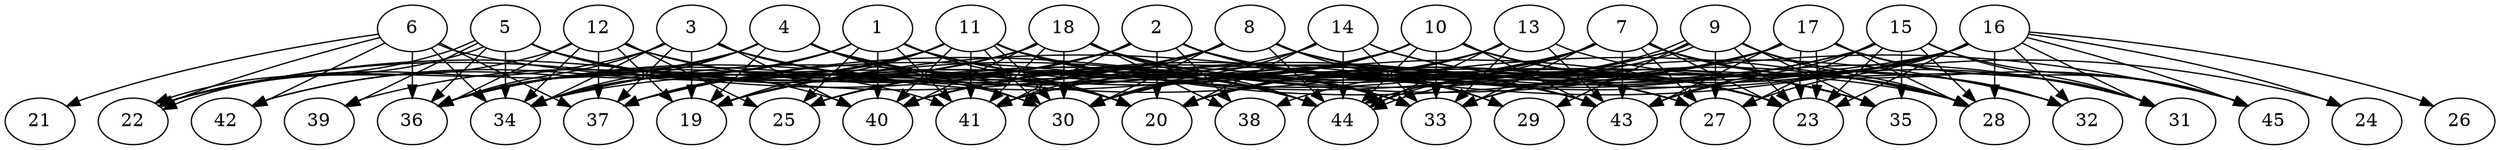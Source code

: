 // DAG automatically generated by daggen at Thu Oct  3 14:07:24 2019
// ./daggen --dot -n 45 --ccr 0.3 --fat 0.9 --regular 0.5 --density 0.6 --mindata 5242880 --maxdata 52428800 
digraph G {
  1 [size="65365333", alpha="0.18", expect_size="19609600"] 
  1 -> 20 [size ="19609600"]
  1 -> 25 [size ="19609600"]
  1 -> 27 [size ="19609600"]
  1 -> 33 [size ="19609600"]
  1 -> 34 [size ="19609600"]
  1 -> 36 [size ="19609600"]
  1 -> 40 [size ="19609600"]
  1 -> 41 [size ="19609600"]
  1 -> 42 [size ="19609600"]
  1 -> 44 [size ="19609600"]
  2 [size="102174720", alpha="0.17", expect_size="30652416"] 
  2 -> 19 [size ="30652416"]
  2 -> 20 [size ="30652416"]
  2 -> 22 [size ="30652416"]
  2 -> 23 [size ="30652416"]
  2 -> 27 [size ="30652416"]
  2 -> 28 [size ="30652416"]
  2 -> 29 [size ="30652416"]
  2 -> 34 [size ="30652416"]
  2 -> 35 [size ="30652416"]
  2 -> 36 [size ="30652416"]
  2 -> 37 [size ="30652416"]
  2 -> 38 [size ="30652416"]
  2 -> 41 [size ="30652416"]
  2 -> 43 [size ="30652416"]
  3 [size="85988693", alpha="0.18", expect_size="25796608"] 
  3 -> 19 [size ="25796608"]
  3 -> 20 [size ="25796608"]
  3 -> 22 [size ="25796608"]
  3 -> 23 [size ="25796608"]
  3 -> 34 [size ="25796608"]
  3 -> 36 [size ="25796608"]
  3 -> 37 [size ="25796608"]
  3 -> 40 [size ="25796608"]
  3 -> 43 [size ="25796608"]
  4 [size="159320747", alpha="0.07", expect_size="47796224"] 
  4 -> 19 [size ="47796224"]
  4 -> 20 [size ="47796224"]
  4 -> 22 [size ="47796224"]
  4 -> 28 [size ="47796224"]
  4 -> 30 [size ="47796224"]
  4 -> 34 [size ="47796224"]
  4 -> 36 [size ="47796224"]
  4 -> 43 [size ="47796224"]
  5 [size="171690667", alpha="0.12", expect_size="51507200"] 
  5 -> 20 [size ="51507200"]
  5 -> 22 [size ="51507200"]
  5 -> 22 [size ="51507200"]
  5 -> 34 [size ="51507200"]
  5 -> 36 [size ="51507200"]
  5 -> 39 [size ="51507200"]
  5 -> 40 [size ="51507200"]
  5 -> 41 [size ="51507200"]
  5 -> 44 [size ="51507200"]
  6 [size="39980373", alpha="0.07", expect_size="11994112"] 
  6 -> 21 [size ="11994112"]
  6 -> 22 [size ="11994112"]
  6 -> 28 [size ="11994112"]
  6 -> 34 [size ="11994112"]
  6 -> 36 [size ="11994112"]
  6 -> 37 [size ="11994112"]
  6 -> 42 [size ="11994112"]
  7 [size="131474773", alpha="0.14", expect_size="39442432"] 
  7 -> 20 [size ="39442432"]
  7 -> 23 [size ="39442432"]
  7 -> 25 [size ="39442432"]
  7 -> 27 [size ="39442432"]
  7 -> 28 [size ="39442432"]
  7 -> 31 [size ="39442432"]
  7 -> 33 [size ="39442432"]
  7 -> 37 [size ="39442432"]
  7 -> 38 [size ="39442432"]
  7 -> 40 [size ="39442432"]
  7 -> 43 [size ="39442432"]
  7 -> 44 [size ="39442432"]
  7 -> 45 [size ="39442432"]
  8 [size="173373440", alpha="0.03", expect_size="52012032"] 
  8 -> 22 [size ="52012032"]
  8 -> 23 [size ="52012032"]
  8 -> 24 [size ="52012032"]
  8 -> 25 [size ="52012032"]
  8 -> 29 [size ="52012032"]
  8 -> 30 [size ="52012032"]
  8 -> 31 [size ="52012032"]
  8 -> 36 [size ="52012032"]
  8 -> 41 [size ="52012032"]
  8 -> 44 [size ="52012032"]
  9 [size="106185387", alpha="0.17", expect_size="31855616"] 
  9 -> 19 [size ="31855616"]
  9 -> 23 [size ="31855616"]
  9 -> 27 [size ="31855616"]
  9 -> 28 [size ="31855616"]
  9 -> 29 [size ="31855616"]
  9 -> 30 [size ="31855616"]
  9 -> 32 [size ="31855616"]
  9 -> 35 [size ="31855616"]
  9 -> 44 [size ="31855616"]
  9 -> 44 [size ="31855616"]
  10 [size="24425813", alpha="0.19", expect_size="7327744"] 
  10 -> 19 [size ="7327744"]
  10 -> 25 [size ="7327744"]
  10 -> 30 [size ="7327744"]
  10 -> 31 [size ="7327744"]
  10 -> 32 [size ="7327744"]
  10 -> 33 [size ="7327744"]
  10 -> 34 [size ="7327744"]
  10 -> 35 [size ="7327744"]
  10 -> 43 [size ="7327744"]
  10 -> 44 [size ="7327744"]
  11 [size="18111147", alpha="0.16", expect_size="5433344"] 
  11 -> 19 [size ="5433344"]
  11 -> 30 [size ="5433344"]
  11 -> 30 [size ="5433344"]
  11 -> 32 [size ="5433344"]
  11 -> 33 [size ="5433344"]
  11 -> 34 [size ="5433344"]
  11 -> 37 [size ="5433344"]
  11 -> 40 [size ="5433344"]
  11 -> 41 [size ="5433344"]
  11 -> 42 [size ="5433344"]
  11 -> 44 [size ="5433344"]
  11 -> 45 [size ="5433344"]
  12 [size="161727147", alpha="0.16", expect_size="48518144"] 
  12 -> 19 [size ="48518144"]
  12 -> 22 [size ="48518144"]
  12 -> 25 [size ="48518144"]
  12 -> 30 [size ="48518144"]
  12 -> 33 [size ="48518144"]
  12 -> 34 [size ="48518144"]
  12 -> 36 [size ="48518144"]
  12 -> 37 [size ="48518144"]
  13 [size="134795947", alpha="0.05", expect_size="40438784"] 
  13 -> 20 [size ="40438784"]
  13 -> 28 [size ="40438784"]
  13 -> 33 [size ="40438784"]
  13 -> 40 [size ="40438784"]
  13 -> 43 [size ="40438784"]
  13 -> 44 [size ="40438784"]
  14 [size="122545493", alpha="0.04", expect_size="36763648"] 
  14 -> 20 [size ="36763648"]
  14 -> 23 [size ="36763648"]
  14 -> 30 [size ="36763648"]
  14 -> 33 [size ="36763648"]
  14 -> 35 [size ="36763648"]
  14 -> 36 [size ="36763648"]
  14 -> 44 [size ="36763648"]
  15 [size="19196587", alpha="0.19", expect_size="5758976"] 
  15 -> 23 [size ="5758976"]
  15 -> 27 [size ="5758976"]
  15 -> 28 [size ="5758976"]
  15 -> 30 [size ="5758976"]
  15 -> 31 [size ="5758976"]
  15 -> 35 [size ="5758976"]
  15 -> 40 [size ="5758976"]
  15 -> 41 [size ="5758976"]
  15 -> 43 [size ="5758976"]
  15 -> 45 [size ="5758976"]
  16 [size="115650560", alpha="0.05", expect_size="34695168"] 
  16 -> 19 [size ="34695168"]
  16 -> 20 [size ="34695168"]
  16 -> 23 [size ="34695168"]
  16 -> 24 [size ="34695168"]
  16 -> 26 [size ="34695168"]
  16 -> 27 [size ="34695168"]
  16 -> 28 [size ="34695168"]
  16 -> 31 [size ="34695168"]
  16 -> 32 [size ="34695168"]
  16 -> 33 [size ="34695168"]
  16 -> 34 [size ="34695168"]
  16 -> 41 [size ="34695168"]
  16 -> 43 [size ="34695168"]
  16 -> 45 [size ="34695168"]
  17 [size="173680640", alpha="0.15", expect_size="52104192"] 
  17 -> 20 [size ="52104192"]
  17 -> 23 [size ="52104192"]
  17 -> 23 [size ="52104192"]
  17 -> 28 [size ="52104192"]
  17 -> 31 [size ="52104192"]
  17 -> 33 [size ="52104192"]
  17 -> 37 [size ="52104192"]
  17 -> 40 [size ="52104192"]
  17 -> 43 [size ="52104192"]
  17 -> 45 [size ="52104192"]
  18 [size="124456960", alpha="0.10", expect_size="37337088"] 
  18 -> 23 [size ="37337088"]
  18 -> 27 [size ="37337088"]
  18 -> 30 [size ="37337088"]
  18 -> 33 [size ="37337088"]
  18 -> 36 [size ="37337088"]
  18 -> 37 [size ="37337088"]
  18 -> 38 [size ="37337088"]
  18 -> 39 [size ="37337088"]
  18 -> 40 [size ="37337088"]
  18 -> 41 [size ="37337088"]
  18 -> 44 [size ="37337088"]
  19 [size="144909653", alpha="0.07", expect_size="43472896"] 
  20 [size="122190507", alpha="0.02", expect_size="36657152"] 
  21 [size="118070613", alpha="0.02", expect_size="35421184"] 
  22 [size="86132053", alpha="0.13", expect_size="25839616"] 
  23 [size="51978240", alpha="0.13", expect_size="15593472"] 
  24 [size="88855893", alpha="0.11", expect_size="26656768"] 
  25 [size="116817920", alpha="0.09", expect_size="35045376"] 
  26 [size="105564160", alpha="0.09", expect_size="31669248"] 
  27 [size="147377493", alpha="0.04", expect_size="44213248"] 
  28 [size="104396800", alpha="0.19", expect_size="31319040"] 
  29 [size="23790933", alpha="0.05", expect_size="7137280"] 
  30 [size="80435200", alpha="0.11", expect_size="24130560"] 
  31 [size="92450133", alpha="0.18", expect_size="27735040"] 
  32 [size="107724800", alpha="0.04", expect_size="32317440"] 
  33 [size="53678080", alpha="0.04", expect_size="16103424"] 
  34 [size="156101973", alpha="0.18", expect_size="46830592"] 
  35 [size="84995413", alpha="0.11", expect_size="25498624"] 
  36 [size="151848960", alpha="0.18", expect_size="45554688"] 
  37 [size="64604160", alpha="0.04", expect_size="19381248"] 
  38 [size="94542507", alpha="0.04", expect_size="28362752"] 
  39 [size="82991787", alpha="0.20", expect_size="24897536"] 
  40 [size="118657707", alpha="0.09", expect_size="35597312"] 
  41 [size="51213653", alpha="0.11", expect_size="15364096"] 
  42 [size="38574080", alpha="0.02", expect_size="11572224"] 
  43 [size="67706880", alpha="0.17", expect_size="20312064"] 
  44 [size="98655573", alpha="0.01", expect_size="29596672"] 
  45 [size="79192747", alpha="0.18", expect_size="23757824"] 
}
